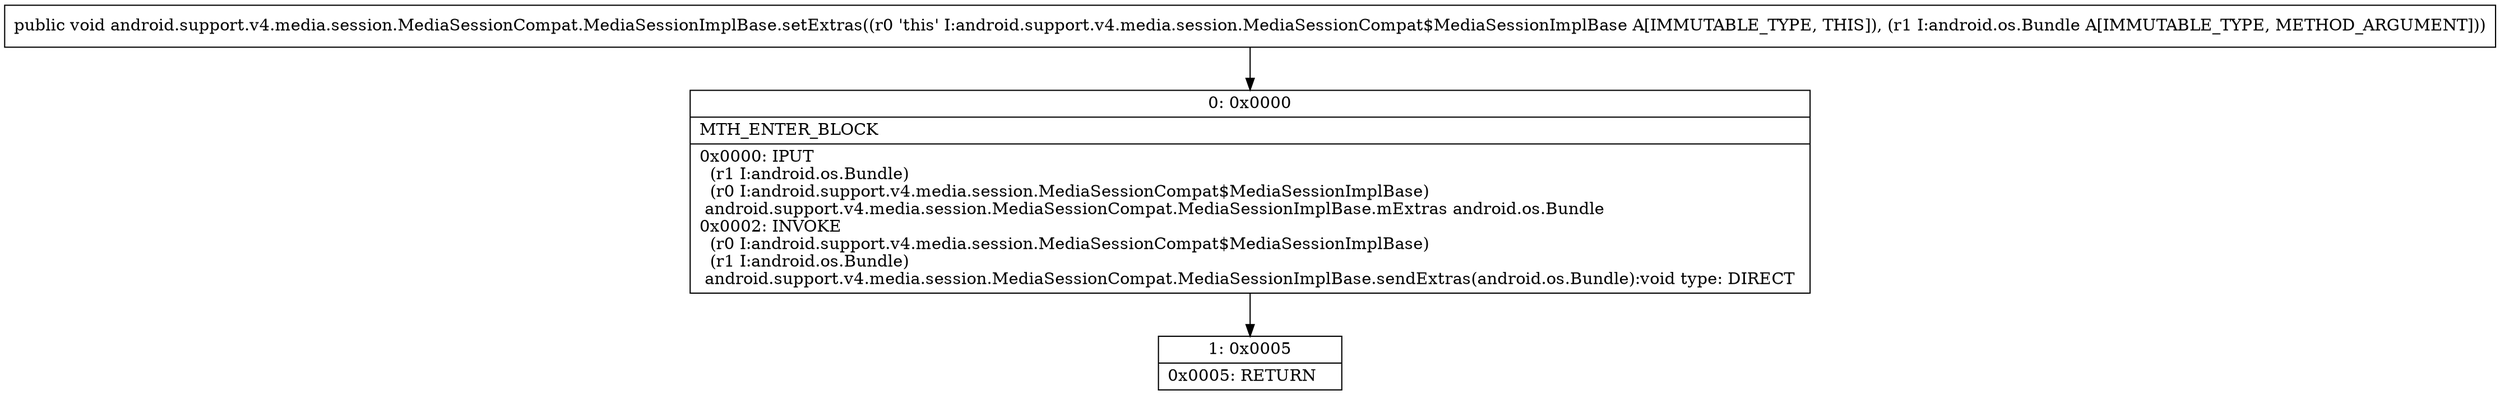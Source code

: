 digraph "CFG forandroid.support.v4.media.session.MediaSessionCompat.MediaSessionImplBase.setExtras(Landroid\/os\/Bundle;)V" {
Node_0 [shape=record,label="{0\:\ 0x0000|MTH_ENTER_BLOCK\l|0x0000: IPUT  \l  (r1 I:android.os.Bundle)\l  (r0 I:android.support.v4.media.session.MediaSessionCompat$MediaSessionImplBase)\l android.support.v4.media.session.MediaSessionCompat.MediaSessionImplBase.mExtras android.os.Bundle \l0x0002: INVOKE  \l  (r0 I:android.support.v4.media.session.MediaSessionCompat$MediaSessionImplBase)\l  (r1 I:android.os.Bundle)\l android.support.v4.media.session.MediaSessionCompat.MediaSessionImplBase.sendExtras(android.os.Bundle):void type: DIRECT \l}"];
Node_1 [shape=record,label="{1\:\ 0x0005|0x0005: RETURN   \l}"];
MethodNode[shape=record,label="{public void android.support.v4.media.session.MediaSessionCompat.MediaSessionImplBase.setExtras((r0 'this' I:android.support.v4.media.session.MediaSessionCompat$MediaSessionImplBase A[IMMUTABLE_TYPE, THIS]), (r1 I:android.os.Bundle A[IMMUTABLE_TYPE, METHOD_ARGUMENT])) }"];
MethodNode -> Node_0;
Node_0 -> Node_1;
}


